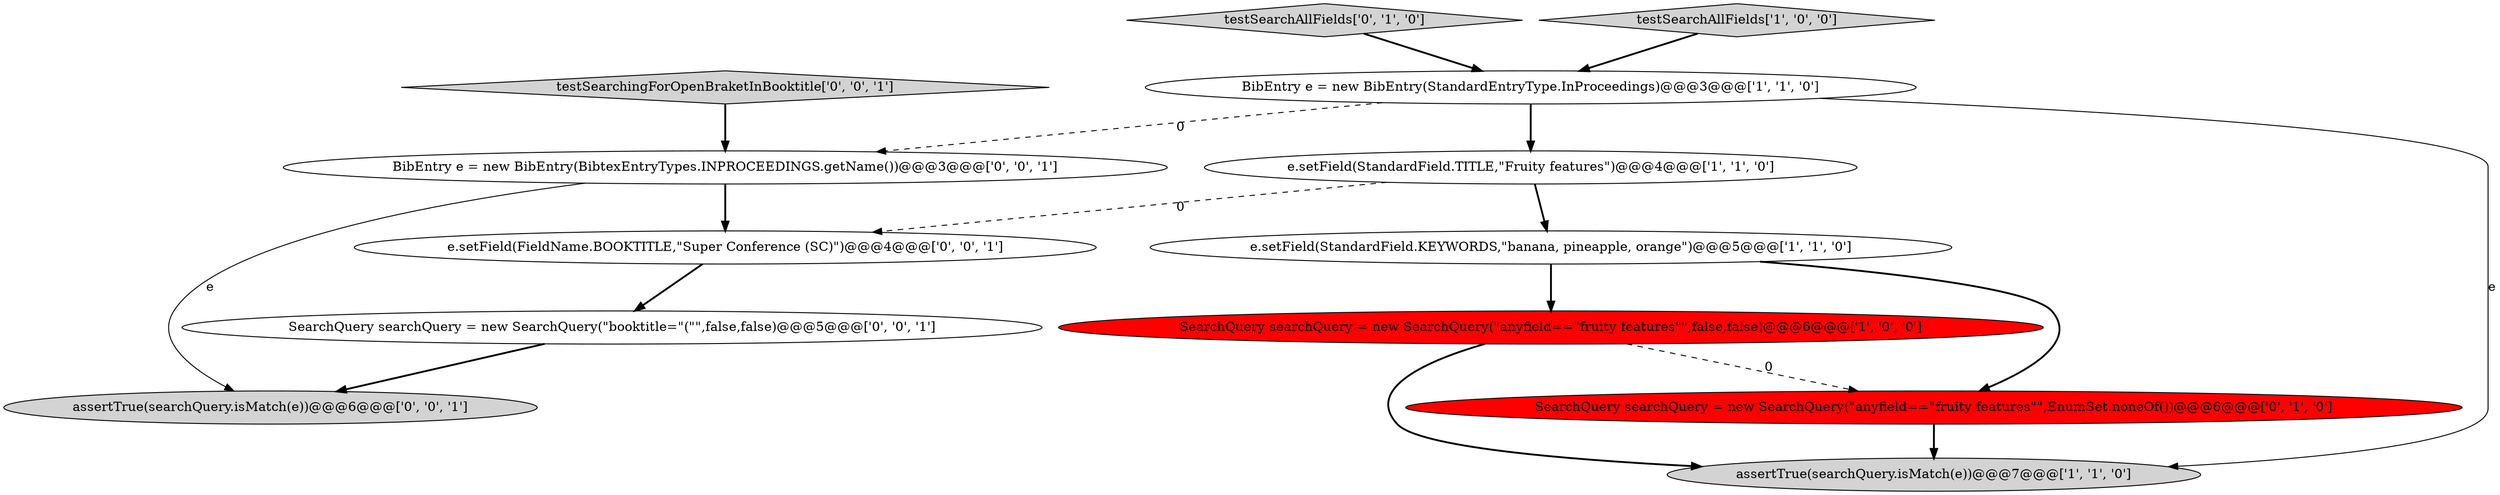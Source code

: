 digraph {
2 [style = filled, label = "assertTrue(searchQuery.isMatch(e))@@@7@@@['1', '1', '0']", fillcolor = lightgray, shape = ellipse image = "AAA0AAABBB1BBB"];
12 [style = filled, label = "e.setField(FieldName.BOOKTITLE,\"Super Conference (SC)\")@@@4@@@['0', '0', '1']", fillcolor = white, shape = ellipse image = "AAA0AAABBB3BBB"];
7 [style = filled, label = "SearchQuery searchQuery = new SearchQuery(\"anyfield==\"fruity features\"\",EnumSet.noneOf())@@@6@@@['0', '1', '0']", fillcolor = red, shape = ellipse image = "AAA1AAABBB2BBB"];
6 [style = filled, label = "testSearchAllFields['0', '1', '0']", fillcolor = lightgray, shape = diamond image = "AAA0AAABBB2BBB"];
4 [style = filled, label = "BibEntry e = new BibEntry(StandardEntryType.InProceedings)@@@3@@@['1', '1', '0']", fillcolor = white, shape = ellipse image = "AAA0AAABBB1BBB"];
8 [style = filled, label = "assertTrue(searchQuery.isMatch(e))@@@6@@@['0', '0', '1']", fillcolor = lightgray, shape = ellipse image = "AAA0AAABBB3BBB"];
11 [style = filled, label = "BibEntry e = new BibEntry(BibtexEntryTypes.INPROCEEDINGS.getName())@@@3@@@['0', '0', '1']", fillcolor = white, shape = ellipse image = "AAA0AAABBB3BBB"];
0 [style = filled, label = "SearchQuery searchQuery = new SearchQuery(\"anyfield==\"fruity features\"\",false,false)@@@6@@@['1', '0', '0']", fillcolor = red, shape = ellipse image = "AAA1AAABBB1BBB"];
1 [style = filled, label = "e.setField(StandardField.KEYWORDS,\"banana, pineapple, orange\")@@@5@@@['1', '1', '0']", fillcolor = white, shape = ellipse image = "AAA0AAABBB1BBB"];
10 [style = filled, label = "SearchQuery searchQuery = new SearchQuery(\"booktitle=\"(\"\",false,false)@@@5@@@['0', '0', '1']", fillcolor = white, shape = ellipse image = "AAA0AAABBB3BBB"];
9 [style = filled, label = "testSearchingForOpenBraketInBooktitle['0', '0', '1']", fillcolor = lightgray, shape = diamond image = "AAA0AAABBB3BBB"];
5 [style = filled, label = "e.setField(StandardField.TITLE,\"Fruity features\")@@@4@@@['1', '1', '0']", fillcolor = white, shape = ellipse image = "AAA0AAABBB1BBB"];
3 [style = filled, label = "testSearchAllFields['1', '0', '0']", fillcolor = lightgray, shape = diamond image = "AAA0AAABBB1BBB"];
5->1 [style = bold, label=""];
6->4 [style = bold, label=""];
11->12 [style = bold, label=""];
12->10 [style = bold, label=""];
5->12 [style = dashed, label="0"];
1->0 [style = bold, label=""];
4->2 [style = solid, label="e"];
9->11 [style = bold, label=""];
10->8 [style = bold, label=""];
4->11 [style = dashed, label="0"];
0->7 [style = dashed, label="0"];
4->5 [style = bold, label=""];
3->4 [style = bold, label=""];
1->7 [style = bold, label=""];
7->2 [style = bold, label=""];
0->2 [style = bold, label=""];
11->8 [style = solid, label="e"];
}
